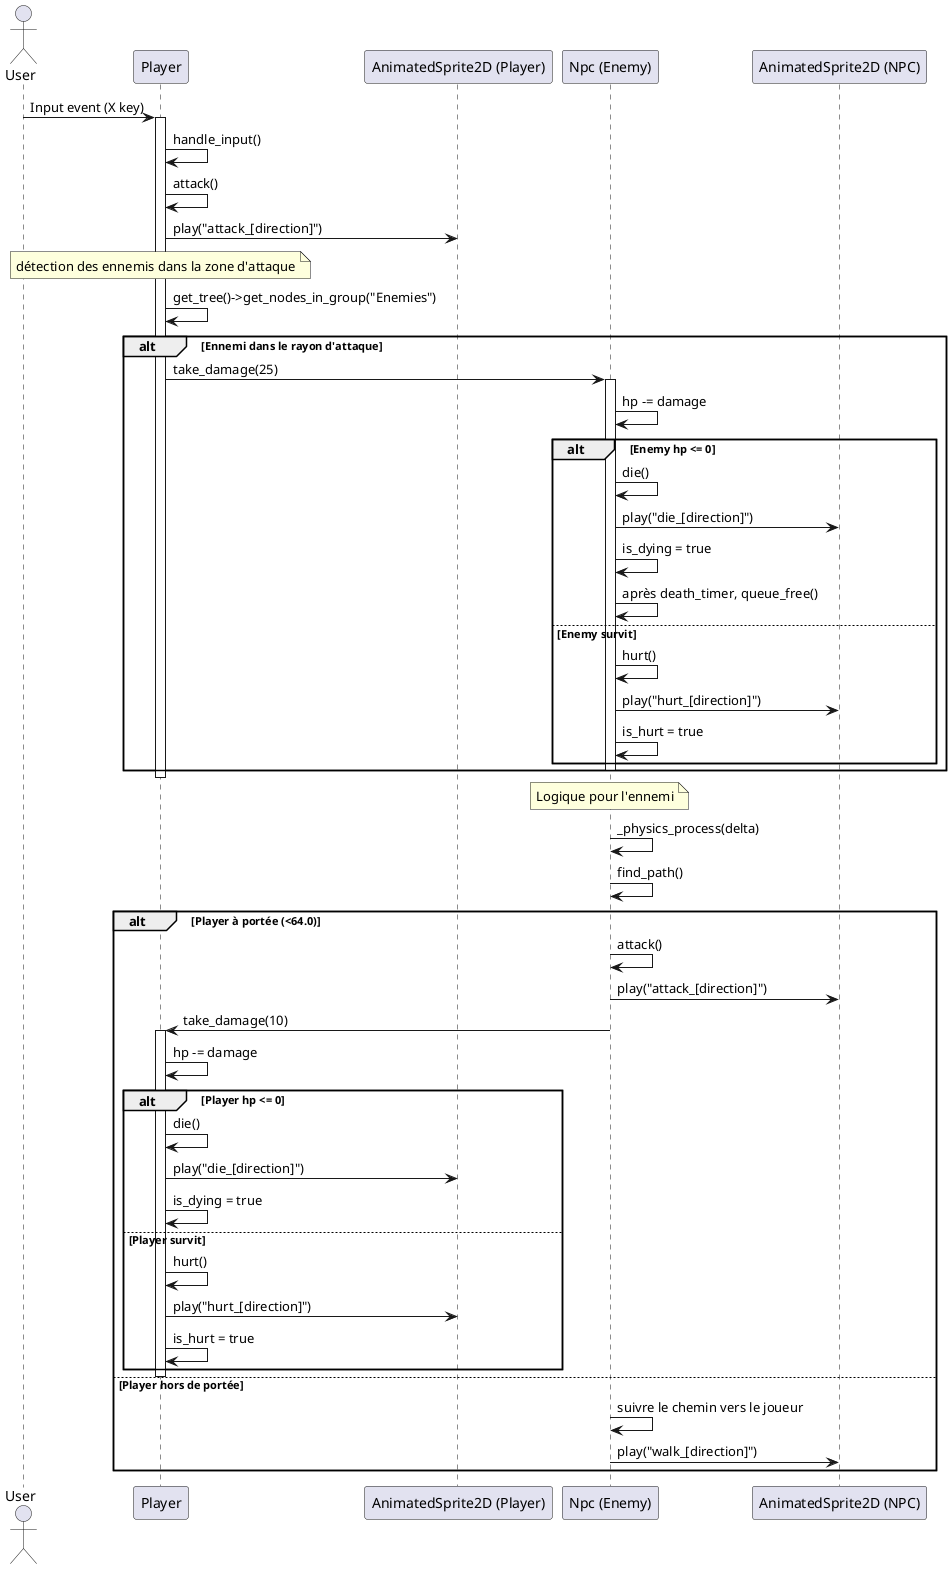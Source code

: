@startuml
actor User
participant "Player" as P
participant "AnimatedSprite2D (Player)" as PS
participant "Npc (Enemy)" as N
participant "AnimatedSprite2D (NPC)" as NS

' Séquence d'attaque du joueur
User -> P: Input event (X key)
activate P
P -> P: handle_input()
P -> P: attack()
P -> PS: play("attack_[direction]")

note over P: détection des ennemis dans la zone d'attaque
P -> P: get_tree()->get_nodes_in_group("Enemies")

alt Ennemi dans le rayon d'attaque
    P -> N: take_damage(25)
    activate N
    N -> N: hp -= damage
    
    alt Enemy hp <= 0
        N -> N: die()
        N -> NS: play("die_[direction]")
        N -> N: is_dying = true
        N -> N: après death_timer, queue_free()
    else Enemy survit
        N -> N: hurt()
        N -> NS: play("hurt_[direction]")
        N -> N: is_hurt = true
    end
    deactivate N
end
deactivate P

' Séquence de contre-attaque de l'ennemi
note over N: Logique pour l'ennemi
activate N
N -> N: _physics_process(delta)
N -> N: find_path()

alt Player à portée (<64.0)
    N -> N: attack()
    N -> NS: play("attack_[direction]")
    N -> P: take_damage(10)
    activate P
    
    P -> P: hp -= damage
    
    alt Player hp <= 0
        P -> P: die()
        P -> PS: play("die_[direction]")
        P -> P: is_dying = true
    else Player survit
        P -> P: hurt()
        P -> PS: play("hurt_[direction]")
        P -> P: is_hurt = true
    end
    deactivate P
else Player hors de portée
    N -> N: suivre le chemin vers le joueur
    N -> NS: play("walk_[direction]")
end
deactivate N
@enduml

